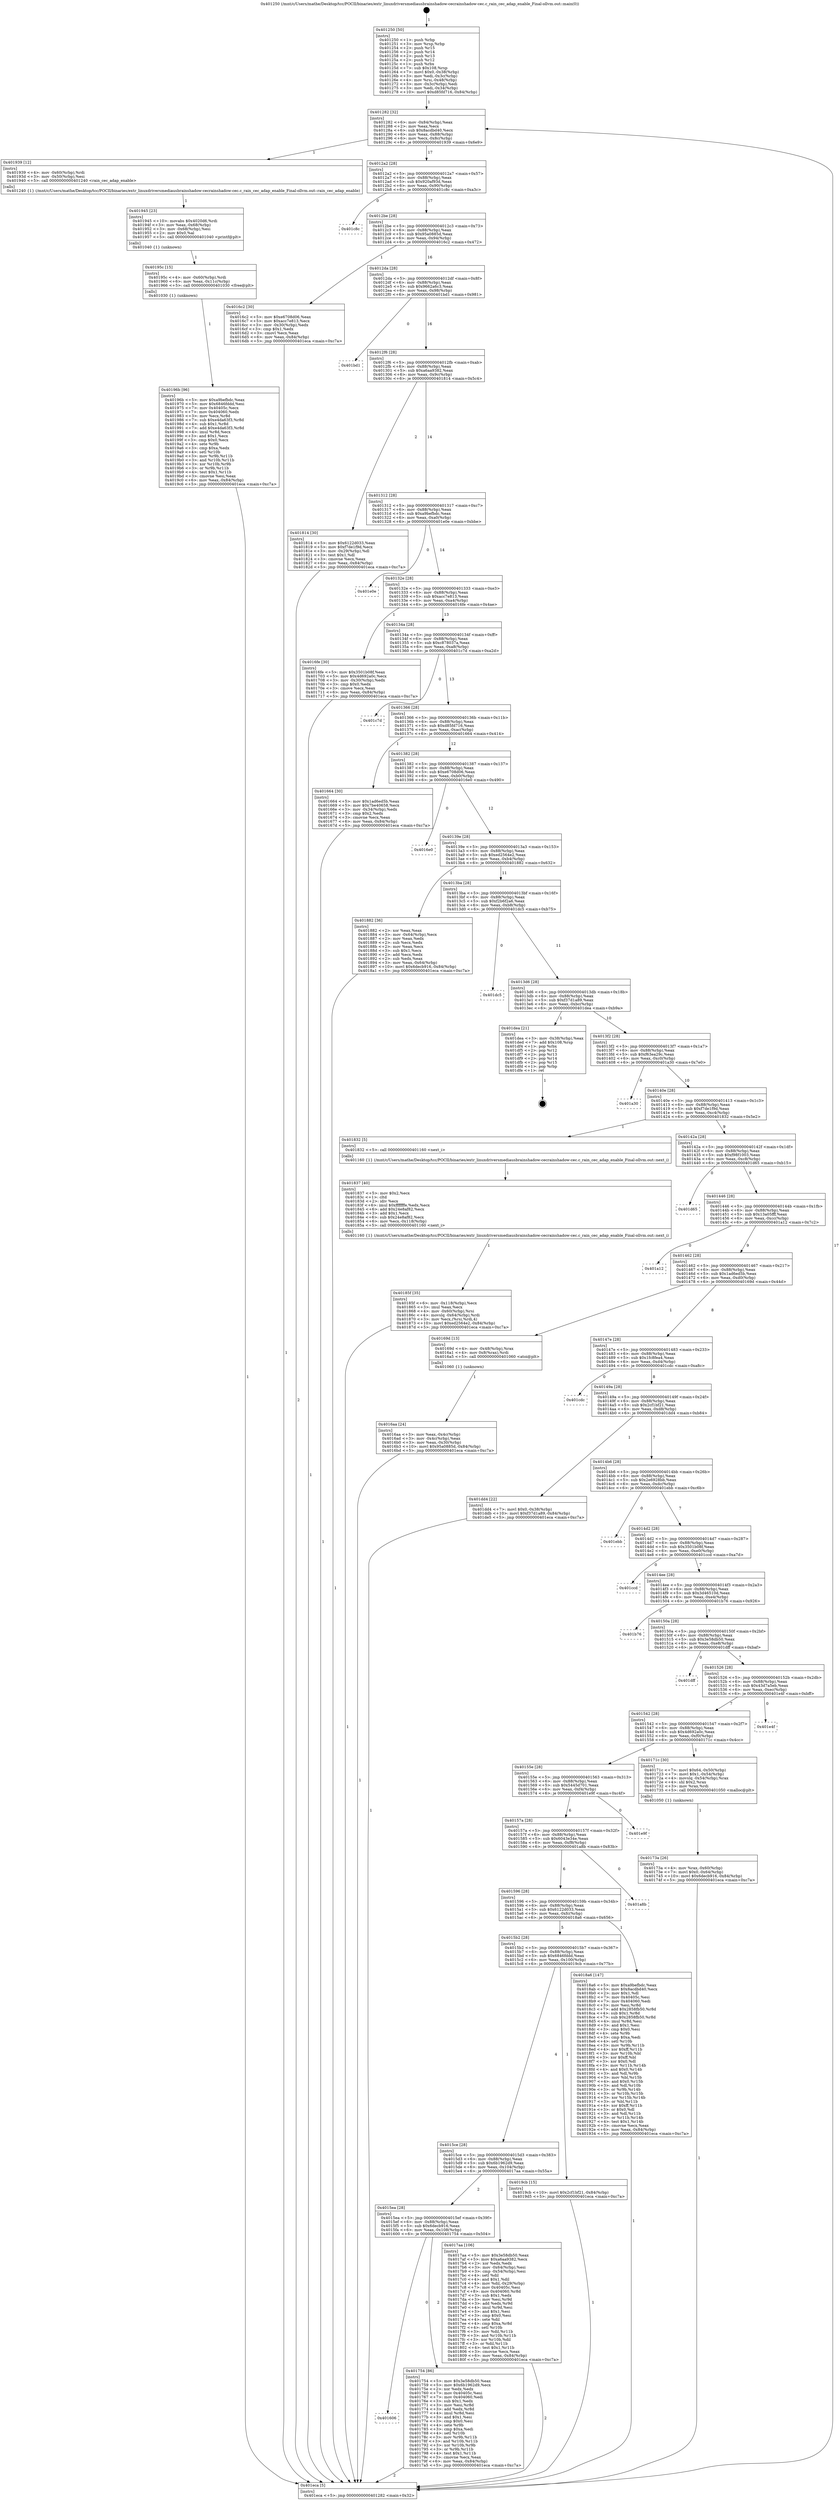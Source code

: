 digraph "0x401250" {
  label = "0x401250 (/mnt/c/Users/mathe/Desktop/tcc/POCII/binaries/extr_linuxdriversmediausbrainshadow-cecrainshadow-cec.c_rain_cec_adap_enable_Final-ollvm.out::main(0))"
  labelloc = "t"
  node[shape=record]

  Entry [label="",width=0.3,height=0.3,shape=circle,fillcolor=black,style=filled]
  "0x401282" [label="{
     0x401282 [32]\l
     | [instrs]\l
     &nbsp;&nbsp;0x401282 \<+6\>: mov -0x84(%rbp),%eax\l
     &nbsp;&nbsp;0x401288 \<+2\>: mov %eax,%ecx\l
     &nbsp;&nbsp;0x40128a \<+6\>: sub $0x8acdbd40,%ecx\l
     &nbsp;&nbsp;0x401290 \<+6\>: mov %eax,-0x88(%rbp)\l
     &nbsp;&nbsp;0x401296 \<+6\>: mov %ecx,-0x8c(%rbp)\l
     &nbsp;&nbsp;0x40129c \<+6\>: je 0000000000401939 \<main+0x6e9\>\l
  }"]
  "0x401939" [label="{
     0x401939 [12]\l
     | [instrs]\l
     &nbsp;&nbsp;0x401939 \<+4\>: mov -0x60(%rbp),%rdi\l
     &nbsp;&nbsp;0x40193d \<+3\>: mov -0x50(%rbp),%esi\l
     &nbsp;&nbsp;0x401940 \<+5\>: call 0000000000401240 \<rain_cec_adap_enable\>\l
     | [calls]\l
     &nbsp;&nbsp;0x401240 \{1\} (/mnt/c/Users/mathe/Desktop/tcc/POCII/binaries/extr_linuxdriversmediausbrainshadow-cecrainshadow-cec.c_rain_cec_adap_enable_Final-ollvm.out::rain_cec_adap_enable)\l
  }"]
  "0x4012a2" [label="{
     0x4012a2 [28]\l
     | [instrs]\l
     &nbsp;&nbsp;0x4012a2 \<+5\>: jmp 00000000004012a7 \<main+0x57\>\l
     &nbsp;&nbsp;0x4012a7 \<+6\>: mov -0x88(%rbp),%eax\l
     &nbsp;&nbsp;0x4012ad \<+5\>: sub $0x920af93d,%eax\l
     &nbsp;&nbsp;0x4012b2 \<+6\>: mov %eax,-0x90(%rbp)\l
     &nbsp;&nbsp;0x4012b8 \<+6\>: je 0000000000401c8c \<main+0xa3c\>\l
  }"]
  Exit [label="",width=0.3,height=0.3,shape=circle,fillcolor=black,style=filled,peripheries=2]
  "0x401c8c" [label="{
     0x401c8c\l
  }", style=dashed]
  "0x4012be" [label="{
     0x4012be [28]\l
     | [instrs]\l
     &nbsp;&nbsp;0x4012be \<+5\>: jmp 00000000004012c3 \<main+0x73\>\l
     &nbsp;&nbsp;0x4012c3 \<+6\>: mov -0x88(%rbp),%eax\l
     &nbsp;&nbsp;0x4012c9 \<+5\>: sub $0x95a0885d,%eax\l
     &nbsp;&nbsp;0x4012ce \<+6\>: mov %eax,-0x94(%rbp)\l
     &nbsp;&nbsp;0x4012d4 \<+6\>: je 00000000004016c2 \<main+0x472\>\l
  }"]
  "0x40196b" [label="{
     0x40196b [96]\l
     | [instrs]\l
     &nbsp;&nbsp;0x40196b \<+5\>: mov $0xa9befbdc,%eax\l
     &nbsp;&nbsp;0x401970 \<+5\>: mov $0x6846fddd,%esi\l
     &nbsp;&nbsp;0x401975 \<+7\>: mov 0x40405c,%ecx\l
     &nbsp;&nbsp;0x40197c \<+7\>: mov 0x404060,%edx\l
     &nbsp;&nbsp;0x401983 \<+3\>: mov %ecx,%r8d\l
     &nbsp;&nbsp;0x401986 \<+7\>: sub $0xe4da63f3,%r8d\l
     &nbsp;&nbsp;0x40198d \<+4\>: sub $0x1,%r8d\l
     &nbsp;&nbsp;0x401991 \<+7\>: add $0xe4da63f3,%r8d\l
     &nbsp;&nbsp;0x401998 \<+4\>: imul %r8d,%ecx\l
     &nbsp;&nbsp;0x40199c \<+3\>: and $0x1,%ecx\l
     &nbsp;&nbsp;0x40199f \<+3\>: cmp $0x0,%ecx\l
     &nbsp;&nbsp;0x4019a2 \<+4\>: sete %r9b\l
     &nbsp;&nbsp;0x4019a6 \<+3\>: cmp $0xa,%edx\l
     &nbsp;&nbsp;0x4019a9 \<+4\>: setl %r10b\l
     &nbsp;&nbsp;0x4019ad \<+3\>: mov %r9b,%r11b\l
     &nbsp;&nbsp;0x4019b0 \<+3\>: and %r10b,%r11b\l
     &nbsp;&nbsp;0x4019b3 \<+3\>: xor %r10b,%r9b\l
     &nbsp;&nbsp;0x4019b6 \<+3\>: or %r9b,%r11b\l
     &nbsp;&nbsp;0x4019b9 \<+4\>: test $0x1,%r11b\l
     &nbsp;&nbsp;0x4019bd \<+3\>: cmovne %esi,%eax\l
     &nbsp;&nbsp;0x4019c0 \<+6\>: mov %eax,-0x84(%rbp)\l
     &nbsp;&nbsp;0x4019c6 \<+5\>: jmp 0000000000401eca \<main+0xc7a\>\l
  }"]
  "0x4016c2" [label="{
     0x4016c2 [30]\l
     | [instrs]\l
     &nbsp;&nbsp;0x4016c2 \<+5\>: mov $0xe6708d06,%eax\l
     &nbsp;&nbsp;0x4016c7 \<+5\>: mov $0xacc7e813,%ecx\l
     &nbsp;&nbsp;0x4016cc \<+3\>: mov -0x30(%rbp),%edx\l
     &nbsp;&nbsp;0x4016cf \<+3\>: cmp $0x1,%edx\l
     &nbsp;&nbsp;0x4016d2 \<+3\>: cmovl %ecx,%eax\l
     &nbsp;&nbsp;0x4016d5 \<+6\>: mov %eax,-0x84(%rbp)\l
     &nbsp;&nbsp;0x4016db \<+5\>: jmp 0000000000401eca \<main+0xc7a\>\l
  }"]
  "0x4012da" [label="{
     0x4012da [28]\l
     | [instrs]\l
     &nbsp;&nbsp;0x4012da \<+5\>: jmp 00000000004012df \<main+0x8f\>\l
     &nbsp;&nbsp;0x4012df \<+6\>: mov -0x88(%rbp),%eax\l
     &nbsp;&nbsp;0x4012e5 \<+5\>: sub $0x9662a6c3,%eax\l
     &nbsp;&nbsp;0x4012ea \<+6\>: mov %eax,-0x98(%rbp)\l
     &nbsp;&nbsp;0x4012f0 \<+6\>: je 0000000000401bd1 \<main+0x981\>\l
  }"]
  "0x40195c" [label="{
     0x40195c [15]\l
     | [instrs]\l
     &nbsp;&nbsp;0x40195c \<+4\>: mov -0x60(%rbp),%rdi\l
     &nbsp;&nbsp;0x401960 \<+6\>: mov %eax,-0x11c(%rbp)\l
     &nbsp;&nbsp;0x401966 \<+5\>: call 0000000000401030 \<free@plt\>\l
     | [calls]\l
     &nbsp;&nbsp;0x401030 \{1\} (unknown)\l
  }"]
  "0x401bd1" [label="{
     0x401bd1\l
  }", style=dashed]
  "0x4012f6" [label="{
     0x4012f6 [28]\l
     | [instrs]\l
     &nbsp;&nbsp;0x4012f6 \<+5\>: jmp 00000000004012fb \<main+0xab\>\l
     &nbsp;&nbsp;0x4012fb \<+6\>: mov -0x88(%rbp),%eax\l
     &nbsp;&nbsp;0x401301 \<+5\>: sub $0xa6aa9382,%eax\l
     &nbsp;&nbsp;0x401306 \<+6\>: mov %eax,-0x9c(%rbp)\l
     &nbsp;&nbsp;0x40130c \<+6\>: je 0000000000401814 \<main+0x5c4\>\l
  }"]
  "0x401945" [label="{
     0x401945 [23]\l
     | [instrs]\l
     &nbsp;&nbsp;0x401945 \<+10\>: movabs $0x4020d6,%rdi\l
     &nbsp;&nbsp;0x40194f \<+3\>: mov %eax,-0x68(%rbp)\l
     &nbsp;&nbsp;0x401952 \<+3\>: mov -0x68(%rbp),%esi\l
     &nbsp;&nbsp;0x401955 \<+2\>: mov $0x0,%al\l
     &nbsp;&nbsp;0x401957 \<+5\>: call 0000000000401040 \<printf@plt\>\l
     | [calls]\l
     &nbsp;&nbsp;0x401040 \{1\} (unknown)\l
  }"]
  "0x401814" [label="{
     0x401814 [30]\l
     | [instrs]\l
     &nbsp;&nbsp;0x401814 \<+5\>: mov $0x6122d033,%eax\l
     &nbsp;&nbsp;0x401819 \<+5\>: mov $0xf7de1f9d,%ecx\l
     &nbsp;&nbsp;0x40181e \<+3\>: mov -0x29(%rbp),%dl\l
     &nbsp;&nbsp;0x401821 \<+3\>: test $0x1,%dl\l
     &nbsp;&nbsp;0x401824 \<+3\>: cmovne %ecx,%eax\l
     &nbsp;&nbsp;0x401827 \<+6\>: mov %eax,-0x84(%rbp)\l
     &nbsp;&nbsp;0x40182d \<+5\>: jmp 0000000000401eca \<main+0xc7a\>\l
  }"]
  "0x401312" [label="{
     0x401312 [28]\l
     | [instrs]\l
     &nbsp;&nbsp;0x401312 \<+5\>: jmp 0000000000401317 \<main+0xc7\>\l
     &nbsp;&nbsp;0x401317 \<+6\>: mov -0x88(%rbp),%eax\l
     &nbsp;&nbsp;0x40131d \<+5\>: sub $0xa9befbdc,%eax\l
     &nbsp;&nbsp;0x401322 \<+6\>: mov %eax,-0xa0(%rbp)\l
     &nbsp;&nbsp;0x401328 \<+6\>: je 0000000000401e0e \<main+0xbbe\>\l
  }"]
  "0x40185f" [label="{
     0x40185f [35]\l
     | [instrs]\l
     &nbsp;&nbsp;0x40185f \<+6\>: mov -0x118(%rbp),%ecx\l
     &nbsp;&nbsp;0x401865 \<+3\>: imul %eax,%ecx\l
     &nbsp;&nbsp;0x401868 \<+4\>: mov -0x60(%rbp),%rsi\l
     &nbsp;&nbsp;0x40186c \<+4\>: movslq -0x64(%rbp),%rdi\l
     &nbsp;&nbsp;0x401870 \<+3\>: mov %ecx,(%rsi,%rdi,4)\l
     &nbsp;&nbsp;0x401873 \<+10\>: movl $0xed2564e2,-0x84(%rbp)\l
     &nbsp;&nbsp;0x40187d \<+5\>: jmp 0000000000401eca \<main+0xc7a\>\l
  }"]
  "0x401e0e" [label="{
     0x401e0e\l
  }", style=dashed]
  "0x40132e" [label="{
     0x40132e [28]\l
     | [instrs]\l
     &nbsp;&nbsp;0x40132e \<+5\>: jmp 0000000000401333 \<main+0xe3\>\l
     &nbsp;&nbsp;0x401333 \<+6\>: mov -0x88(%rbp),%eax\l
     &nbsp;&nbsp;0x401339 \<+5\>: sub $0xacc7e813,%eax\l
     &nbsp;&nbsp;0x40133e \<+6\>: mov %eax,-0xa4(%rbp)\l
     &nbsp;&nbsp;0x401344 \<+6\>: je 00000000004016fe \<main+0x4ae\>\l
  }"]
  "0x401837" [label="{
     0x401837 [40]\l
     | [instrs]\l
     &nbsp;&nbsp;0x401837 \<+5\>: mov $0x2,%ecx\l
     &nbsp;&nbsp;0x40183c \<+1\>: cltd\l
     &nbsp;&nbsp;0x40183d \<+2\>: idiv %ecx\l
     &nbsp;&nbsp;0x40183f \<+6\>: imul $0xfffffffe,%edx,%ecx\l
     &nbsp;&nbsp;0x401845 \<+6\>: add $0x24e8af82,%ecx\l
     &nbsp;&nbsp;0x40184b \<+3\>: add $0x1,%ecx\l
     &nbsp;&nbsp;0x40184e \<+6\>: sub $0x24e8af82,%ecx\l
     &nbsp;&nbsp;0x401854 \<+6\>: mov %ecx,-0x118(%rbp)\l
     &nbsp;&nbsp;0x40185a \<+5\>: call 0000000000401160 \<next_i\>\l
     | [calls]\l
     &nbsp;&nbsp;0x401160 \{1\} (/mnt/c/Users/mathe/Desktop/tcc/POCII/binaries/extr_linuxdriversmediausbrainshadow-cecrainshadow-cec.c_rain_cec_adap_enable_Final-ollvm.out::next_i)\l
  }"]
  "0x4016fe" [label="{
     0x4016fe [30]\l
     | [instrs]\l
     &nbsp;&nbsp;0x4016fe \<+5\>: mov $0x3501b08f,%eax\l
     &nbsp;&nbsp;0x401703 \<+5\>: mov $0x4d692a0c,%ecx\l
     &nbsp;&nbsp;0x401708 \<+3\>: mov -0x30(%rbp),%edx\l
     &nbsp;&nbsp;0x40170b \<+3\>: cmp $0x0,%edx\l
     &nbsp;&nbsp;0x40170e \<+3\>: cmove %ecx,%eax\l
     &nbsp;&nbsp;0x401711 \<+6\>: mov %eax,-0x84(%rbp)\l
     &nbsp;&nbsp;0x401717 \<+5\>: jmp 0000000000401eca \<main+0xc7a\>\l
  }"]
  "0x40134a" [label="{
     0x40134a [28]\l
     | [instrs]\l
     &nbsp;&nbsp;0x40134a \<+5\>: jmp 000000000040134f \<main+0xff\>\l
     &nbsp;&nbsp;0x40134f \<+6\>: mov -0x88(%rbp),%eax\l
     &nbsp;&nbsp;0x401355 \<+5\>: sub $0xc878037a,%eax\l
     &nbsp;&nbsp;0x40135a \<+6\>: mov %eax,-0xa8(%rbp)\l
     &nbsp;&nbsp;0x401360 \<+6\>: je 0000000000401c7d \<main+0xa2d\>\l
  }"]
  "0x401606" [label="{
     0x401606\l
  }", style=dashed]
  "0x401c7d" [label="{
     0x401c7d\l
  }", style=dashed]
  "0x401366" [label="{
     0x401366 [28]\l
     | [instrs]\l
     &nbsp;&nbsp;0x401366 \<+5\>: jmp 000000000040136b \<main+0x11b\>\l
     &nbsp;&nbsp;0x40136b \<+6\>: mov -0x88(%rbp),%eax\l
     &nbsp;&nbsp;0x401371 \<+5\>: sub $0xd85fd716,%eax\l
     &nbsp;&nbsp;0x401376 \<+6\>: mov %eax,-0xac(%rbp)\l
     &nbsp;&nbsp;0x40137c \<+6\>: je 0000000000401664 \<main+0x414\>\l
  }"]
  "0x401754" [label="{
     0x401754 [86]\l
     | [instrs]\l
     &nbsp;&nbsp;0x401754 \<+5\>: mov $0x3e58db50,%eax\l
     &nbsp;&nbsp;0x401759 \<+5\>: mov $0x6b1962d9,%ecx\l
     &nbsp;&nbsp;0x40175e \<+2\>: xor %edx,%edx\l
     &nbsp;&nbsp;0x401760 \<+7\>: mov 0x40405c,%esi\l
     &nbsp;&nbsp;0x401767 \<+7\>: mov 0x404060,%edi\l
     &nbsp;&nbsp;0x40176e \<+3\>: sub $0x1,%edx\l
     &nbsp;&nbsp;0x401771 \<+3\>: mov %esi,%r8d\l
     &nbsp;&nbsp;0x401774 \<+3\>: add %edx,%r8d\l
     &nbsp;&nbsp;0x401777 \<+4\>: imul %r8d,%esi\l
     &nbsp;&nbsp;0x40177b \<+3\>: and $0x1,%esi\l
     &nbsp;&nbsp;0x40177e \<+3\>: cmp $0x0,%esi\l
     &nbsp;&nbsp;0x401781 \<+4\>: sete %r9b\l
     &nbsp;&nbsp;0x401785 \<+3\>: cmp $0xa,%edi\l
     &nbsp;&nbsp;0x401788 \<+4\>: setl %r10b\l
     &nbsp;&nbsp;0x40178c \<+3\>: mov %r9b,%r11b\l
     &nbsp;&nbsp;0x40178f \<+3\>: and %r10b,%r11b\l
     &nbsp;&nbsp;0x401792 \<+3\>: xor %r10b,%r9b\l
     &nbsp;&nbsp;0x401795 \<+3\>: or %r9b,%r11b\l
     &nbsp;&nbsp;0x401798 \<+4\>: test $0x1,%r11b\l
     &nbsp;&nbsp;0x40179c \<+3\>: cmovne %ecx,%eax\l
     &nbsp;&nbsp;0x40179f \<+6\>: mov %eax,-0x84(%rbp)\l
     &nbsp;&nbsp;0x4017a5 \<+5\>: jmp 0000000000401eca \<main+0xc7a\>\l
  }"]
  "0x401664" [label="{
     0x401664 [30]\l
     | [instrs]\l
     &nbsp;&nbsp;0x401664 \<+5\>: mov $0x1ad6ed5b,%eax\l
     &nbsp;&nbsp;0x401669 \<+5\>: mov $0x7be40658,%ecx\l
     &nbsp;&nbsp;0x40166e \<+3\>: mov -0x34(%rbp),%edx\l
     &nbsp;&nbsp;0x401671 \<+3\>: cmp $0x2,%edx\l
     &nbsp;&nbsp;0x401674 \<+3\>: cmovne %ecx,%eax\l
     &nbsp;&nbsp;0x401677 \<+6\>: mov %eax,-0x84(%rbp)\l
     &nbsp;&nbsp;0x40167d \<+5\>: jmp 0000000000401eca \<main+0xc7a\>\l
  }"]
  "0x401382" [label="{
     0x401382 [28]\l
     | [instrs]\l
     &nbsp;&nbsp;0x401382 \<+5\>: jmp 0000000000401387 \<main+0x137\>\l
     &nbsp;&nbsp;0x401387 \<+6\>: mov -0x88(%rbp),%eax\l
     &nbsp;&nbsp;0x40138d \<+5\>: sub $0xe6708d06,%eax\l
     &nbsp;&nbsp;0x401392 \<+6\>: mov %eax,-0xb0(%rbp)\l
     &nbsp;&nbsp;0x401398 \<+6\>: je 00000000004016e0 \<main+0x490\>\l
  }"]
  "0x401eca" [label="{
     0x401eca [5]\l
     | [instrs]\l
     &nbsp;&nbsp;0x401eca \<+5\>: jmp 0000000000401282 \<main+0x32\>\l
  }"]
  "0x401250" [label="{
     0x401250 [50]\l
     | [instrs]\l
     &nbsp;&nbsp;0x401250 \<+1\>: push %rbp\l
     &nbsp;&nbsp;0x401251 \<+3\>: mov %rsp,%rbp\l
     &nbsp;&nbsp;0x401254 \<+2\>: push %r15\l
     &nbsp;&nbsp;0x401256 \<+2\>: push %r14\l
     &nbsp;&nbsp;0x401258 \<+2\>: push %r13\l
     &nbsp;&nbsp;0x40125a \<+2\>: push %r12\l
     &nbsp;&nbsp;0x40125c \<+1\>: push %rbx\l
     &nbsp;&nbsp;0x40125d \<+7\>: sub $0x108,%rsp\l
     &nbsp;&nbsp;0x401264 \<+7\>: movl $0x0,-0x38(%rbp)\l
     &nbsp;&nbsp;0x40126b \<+3\>: mov %edi,-0x3c(%rbp)\l
     &nbsp;&nbsp;0x40126e \<+4\>: mov %rsi,-0x48(%rbp)\l
     &nbsp;&nbsp;0x401272 \<+3\>: mov -0x3c(%rbp),%edi\l
     &nbsp;&nbsp;0x401275 \<+3\>: mov %edi,-0x34(%rbp)\l
     &nbsp;&nbsp;0x401278 \<+10\>: movl $0xd85fd716,-0x84(%rbp)\l
  }"]
  "0x4015ea" [label="{
     0x4015ea [28]\l
     | [instrs]\l
     &nbsp;&nbsp;0x4015ea \<+5\>: jmp 00000000004015ef \<main+0x39f\>\l
     &nbsp;&nbsp;0x4015ef \<+6\>: mov -0x88(%rbp),%eax\l
     &nbsp;&nbsp;0x4015f5 \<+5\>: sub $0x6decb916,%eax\l
     &nbsp;&nbsp;0x4015fa \<+6\>: mov %eax,-0x108(%rbp)\l
     &nbsp;&nbsp;0x401600 \<+6\>: je 0000000000401754 \<main+0x504\>\l
  }"]
  "0x4016e0" [label="{
     0x4016e0\l
  }", style=dashed]
  "0x40139e" [label="{
     0x40139e [28]\l
     | [instrs]\l
     &nbsp;&nbsp;0x40139e \<+5\>: jmp 00000000004013a3 \<main+0x153\>\l
     &nbsp;&nbsp;0x4013a3 \<+6\>: mov -0x88(%rbp),%eax\l
     &nbsp;&nbsp;0x4013a9 \<+5\>: sub $0xed2564e2,%eax\l
     &nbsp;&nbsp;0x4013ae \<+6\>: mov %eax,-0xb4(%rbp)\l
     &nbsp;&nbsp;0x4013b4 \<+6\>: je 0000000000401882 \<main+0x632\>\l
  }"]
  "0x4017aa" [label="{
     0x4017aa [106]\l
     | [instrs]\l
     &nbsp;&nbsp;0x4017aa \<+5\>: mov $0x3e58db50,%eax\l
     &nbsp;&nbsp;0x4017af \<+5\>: mov $0xa6aa9382,%ecx\l
     &nbsp;&nbsp;0x4017b4 \<+2\>: xor %edx,%edx\l
     &nbsp;&nbsp;0x4017b6 \<+3\>: mov -0x64(%rbp),%esi\l
     &nbsp;&nbsp;0x4017b9 \<+3\>: cmp -0x54(%rbp),%esi\l
     &nbsp;&nbsp;0x4017bc \<+4\>: setl %dil\l
     &nbsp;&nbsp;0x4017c0 \<+4\>: and $0x1,%dil\l
     &nbsp;&nbsp;0x4017c4 \<+4\>: mov %dil,-0x29(%rbp)\l
     &nbsp;&nbsp;0x4017c8 \<+7\>: mov 0x40405c,%esi\l
     &nbsp;&nbsp;0x4017cf \<+8\>: mov 0x404060,%r8d\l
     &nbsp;&nbsp;0x4017d7 \<+3\>: sub $0x1,%edx\l
     &nbsp;&nbsp;0x4017da \<+3\>: mov %esi,%r9d\l
     &nbsp;&nbsp;0x4017dd \<+3\>: add %edx,%r9d\l
     &nbsp;&nbsp;0x4017e0 \<+4\>: imul %r9d,%esi\l
     &nbsp;&nbsp;0x4017e4 \<+3\>: and $0x1,%esi\l
     &nbsp;&nbsp;0x4017e7 \<+3\>: cmp $0x0,%esi\l
     &nbsp;&nbsp;0x4017ea \<+4\>: sete %dil\l
     &nbsp;&nbsp;0x4017ee \<+4\>: cmp $0xa,%r8d\l
     &nbsp;&nbsp;0x4017f2 \<+4\>: setl %r10b\l
     &nbsp;&nbsp;0x4017f6 \<+3\>: mov %dil,%r11b\l
     &nbsp;&nbsp;0x4017f9 \<+3\>: and %r10b,%r11b\l
     &nbsp;&nbsp;0x4017fc \<+3\>: xor %r10b,%dil\l
     &nbsp;&nbsp;0x4017ff \<+3\>: or %dil,%r11b\l
     &nbsp;&nbsp;0x401802 \<+4\>: test $0x1,%r11b\l
     &nbsp;&nbsp;0x401806 \<+3\>: cmovne %ecx,%eax\l
     &nbsp;&nbsp;0x401809 \<+6\>: mov %eax,-0x84(%rbp)\l
     &nbsp;&nbsp;0x40180f \<+5\>: jmp 0000000000401eca \<main+0xc7a\>\l
  }"]
  "0x401882" [label="{
     0x401882 [36]\l
     | [instrs]\l
     &nbsp;&nbsp;0x401882 \<+2\>: xor %eax,%eax\l
     &nbsp;&nbsp;0x401884 \<+3\>: mov -0x64(%rbp),%ecx\l
     &nbsp;&nbsp;0x401887 \<+2\>: mov %eax,%edx\l
     &nbsp;&nbsp;0x401889 \<+2\>: sub %ecx,%edx\l
     &nbsp;&nbsp;0x40188b \<+2\>: mov %eax,%ecx\l
     &nbsp;&nbsp;0x40188d \<+3\>: sub $0x1,%ecx\l
     &nbsp;&nbsp;0x401890 \<+2\>: add %ecx,%edx\l
     &nbsp;&nbsp;0x401892 \<+2\>: sub %edx,%eax\l
     &nbsp;&nbsp;0x401894 \<+3\>: mov %eax,-0x64(%rbp)\l
     &nbsp;&nbsp;0x401897 \<+10\>: movl $0x6decb916,-0x84(%rbp)\l
     &nbsp;&nbsp;0x4018a1 \<+5\>: jmp 0000000000401eca \<main+0xc7a\>\l
  }"]
  "0x4013ba" [label="{
     0x4013ba [28]\l
     | [instrs]\l
     &nbsp;&nbsp;0x4013ba \<+5\>: jmp 00000000004013bf \<main+0x16f\>\l
     &nbsp;&nbsp;0x4013bf \<+6\>: mov -0x88(%rbp),%eax\l
     &nbsp;&nbsp;0x4013c5 \<+5\>: sub $0xf2b6f2a6,%eax\l
     &nbsp;&nbsp;0x4013ca \<+6\>: mov %eax,-0xb8(%rbp)\l
     &nbsp;&nbsp;0x4013d0 \<+6\>: je 0000000000401dc5 \<main+0xb75\>\l
  }"]
  "0x4015ce" [label="{
     0x4015ce [28]\l
     | [instrs]\l
     &nbsp;&nbsp;0x4015ce \<+5\>: jmp 00000000004015d3 \<main+0x383\>\l
     &nbsp;&nbsp;0x4015d3 \<+6\>: mov -0x88(%rbp),%eax\l
     &nbsp;&nbsp;0x4015d9 \<+5\>: sub $0x6b1962d9,%eax\l
     &nbsp;&nbsp;0x4015de \<+6\>: mov %eax,-0x104(%rbp)\l
     &nbsp;&nbsp;0x4015e4 \<+6\>: je 00000000004017aa \<main+0x55a\>\l
  }"]
  "0x401dc5" [label="{
     0x401dc5\l
  }", style=dashed]
  "0x4013d6" [label="{
     0x4013d6 [28]\l
     | [instrs]\l
     &nbsp;&nbsp;0x4013d6 \<+5\>: jmp 00000000004013db \<main+0x18b\>\l
     &nbsp;&nbsp;0x4013db \<+6\>: mov -0x88(%rbp),%eax\l
     &nbsp;&nbsp;0x4013e1 \<+5\>: sub $0xf37d1a89,%eax\l
     &nbsp;&nbsp;0x4013e6 \<+6\>: mov %eax,-0xbc(%rbp)\l
     &nbsp;&nbsp;0x4013ec \<+6\>: je 0000000000401dea \<main+0xb9a\>\l
  }"]
  "0x4019cb" [label="{
     0x4019cb [15]\l
     | [instrs]\l
     &nbsp;&nbsp;0x4019cb \<+10\>: movl $0x2cf1bf21,-0x84(%rbp)\l
     &nbsp;&nbsp;0x4019d5 \<+5\>: jmp 0000000000401eca \<main+0xc7a\>\l
  }"]
  "0x401dea" [label="{
     0x401dea [21]\l
     | [instrs]\l
     &nbsp;&nbsp;0x401dea \<+3\>: mov -0x38(%rbp),%eax\l
     &nbsp;&nbsp;0x401ded \<+7\>: add $0x108,%rsp\l
     &nbsp;&nbsp;0x401df4 \<+1\>: pop %rbx\l
     &nbsp;&nbsp;0x401df5 \<+2\>: pop %r12\l
     &nbsp;&nbsp;0x401df7 \<+2\>: pop %r13\l
     &nbsp;&nbsp;0x401df9 \<+2\>: pop %r14\l
     &nbsp;&nbsp;0x401dfb \<+2\>: pop %r15\l
     &nbsp;&nbsp;0x401dfd \<+1\>: pop %rbp\l
     &nbsp;&nbsp;0x401dfe \<+1\>: ret\l
  }"]
  "0x4013f2" [label="{
     0x4013f2 [28]\l
     | [instrs]\l
     &nbsp;&nbsp;0x4013f2 \<+5\>: jmp 00000000004013f7 \<main+0x1a7\>\l
     &nbsp;&nbsp;0x4013f7 \<+6\>: mov -0x88(%rbp),%eax\l
     &nbsp;&nbsp;0x4013fd \<+5\>: sub $0xf63ea29c,%eax\l
     &nbsp;&nbsp;0x401402 \<+6\>: mov %eax,-0xc0(%rbp)\l
     &nbsp;&nbsp;0x401408 \<+6\>: je 0000000000401a30 \<main+0x7e0\>\l
  }"]
  "0x4015b2" [label="{
     0x4015b2 [28]\l
     | [instrs]\l
     &nbsp;&nbsp;0x4015b2 \<+5\>: jmp 00000000004015b7 \<main+0x367\>\l
     &nbsp;&nbsp;0x4015b7 \<+6\>: mov -0x88(%rbp),%eax\l
     &nbsp;&nbsp;0x4015bd \<+5\>: sub $0x6846fddd,%eax\l
     &nbsp;&nbsp;0x4015c2 \<+6\>: mov %eax,-0x100(%rbp)\l
     &nbsp;&nbsp;0x4015c8 \<+6\>: je 00000000004019cb \<main+0x77b\>\l
  }"]
  "0x401a30" [label="{
     0x401a30\l
  }", style=dashed]
  "0x40140e" [label="{
     0x40140e [28]\l
     | [instrs]\l
     &nbsp;&nbsp;0x40140e \<+5\>: jmp 0000000000401413 \<main+0x1c3\>\l
     &nbsp;&nbsp;0x401413 \<+6\>: mov -0x88(%rbp),%eax\l
     &nbsp;&nbsp;0x401419 \<+5\>: sub $0xf7de1f9d,%eax\l
     &nbsp;&nbsp;0x40141e \<+6\>: mov %eax,-0xc4(%rbp)\l
     &nbsp;&nbsp;0x401424 \<+6\>: je 0000000000401832 \<main+0x5e2\>\l
  }"]
  "0x4018a6" [label="{
     0x4018a6 [147]\l
     | [instrs]\l
     &nbsp;&nbsp;0x4018a6 \<+5\>: mov $0xa9befbdc,%eax\l
     &nbsp;&nbsp;0x4018ab \<+5\>: mov $0x8acdbd40,%ecx\l
     &nbsp;&nbsp;0x4018b0 \<+2\>: mov $0x1,%dl\l
     &nbsp;&nbsp;0x4018b2 \<+7\>: mov 0x40405c,%esi\l
     &nbsp;&nbsp;0x4018b9 \<+7\>: mov 0x404060,%edi\l
     &nbsp;&nbsp;0x4018c0 \<+3\>: mov %esi,%r8d\l
     &nbsp;&nbsp;0x4018c3 \<+7\>: add $0x2858fb50,%r8d\l
     &nbsp;&nbsp;0x4018ca \<+4\>: sub $0x1,%r8d\l
     &nbsp;&nbsp;0x4018ce \<+7\>: sub $0x2858fb50,%r8d\l
     &nbsp;&nbsp;0x4018d5 \<+4\>: imul %r8d,%esi\l
     &nbsp;&nbsp;0x4018d9 \<+3\>: and $0x1,%esi\l
     &nbsp;&nbsp;0x4018dc \<+3\>: cmp $0x0,%esi\l
     &nbsp;&nbsp;0x4018df \<+4\>: sete %r9b\l
     &nbsp;&nbsp;0x4018e3 \<+3\>: cmp $0xa,%edi\l
     &nbsp;&nbsp;0x4018e6 \<+4\>: setl %r10b\l
     &nbsp;&nbsp;0x4018ea \<+3\>: mov %r9b,%r11b\l
     &nbsp;&nbsp;0x4018ed \<+4\>: xor $0xff,%r11b\l
     &nbsp;&nbsp;0x4018f1 \<+3\>: mov %r10b,%bl\l
     &nbsp;&nbsp;0x4018f4 \<+3\>: xor $0xff,%bl\l
     &nbsp;&nbsp;0x4018f7 \<+3\>: xor $0x0,%dl\l
     &nbsp;&nbsp;0x4018fa \<+3\>: mov %r11b,%r14b\l
     &nbsp;&nbsp;0x4018fd \<+4\>: and $0x0,%r14b\l
     &nbsp;&nbsp;0x401901 \<+3\>: and %dl,%r9b\l
     &nbsp;&nbsp;0x401904 \<+3\>: mov %bl,%r15b\l
     &nbsp;&nbsp;0x401907 \<+4\>: and $0x0,%r15b\l
     &nbsp;&nbsp;0x40190b \<+3\>: and %dl,%r10b\l
     &nbsp;&nbsp;0x40190e \<+3\>: or %r9b,%r14b\l
     &nbsp;&nbsp;0x401911 \<+3\>: or %r10b,%r15b\l
     &nbsp;&nbsp;0x401914 \<+3\>: xor %r15b,%r14b\l
     &nbsp;&nbsp;0x401917 \<+3\>: or %bl,%r11b\l
     &nbsp;&nbsp;0x40191a \<+4\>: xor $0xff,%r11b\l
     &nbsp;&nbsp;0x40191e \<+3\>: or $0x0,%dl\l
     &nbsp;&nbsp;0x401921 \<+3\>: and %dl,%r11b\l
     &nbsp;&nbsp;0x401924 \<+3\>: or %r11b,%r14b\l
     &nbsp;&nbsp;0x401927 \<+4\>: test $0x1,%r14b\l
     &nbsp;&nbsp;0x40192b \<+3\>: cmovne %ecx,%eax\l
     &nbsp;&nbsp;0x40192e \<+6\>: mov %eax,-0x84(%rbp)\l
     &nbsp;&nbsp;0x401934 \<+5\>: jmp 0000000000401eca \<main+0xc7a\>\l
  }"]
  "0x401832" [label="{
     0x401832 [5]\l
     | [instrs]\l
     &nbsp;&nbsp;0x401832 \<+5\>: call 0000000000401160 \<next_i\>\l
     | [calls]\l
     &nbsp;&nbsp;0x401160 \{1\} (/mnt/c/Users/mathe/Desktop/tcc/POCII/binaries/extr_linuxdriversmediausbrainshadow-cecrainshadow-cec.c_rain_cec_adap_enable_Final-ollvm.out::next_i)\l
  }"]
  "0x40142a" [label="{
     0x40142a [28]\l
     | [instrs]\l
     &nbsp;&nbsp;0x40142a \<+5\>: jmp 000000000040142f \<main+0x1df\>\l
     &nbsp;&nbsp;0x40142f \<+6\>: mov -0x88(%rbp),%eax\l
     &nbsp;&nbsp;0x401435 \<+5\>: sub $0xf98f1003,%eax\l
     &nbsp;&nbsp;0x40143a \<+6\>: mov %eax,-0xc8(%rbp)\l
     &nbsp;&nbsp;0x401440 \<+6\>: je 0000000000401d65 \<main+0xb15\>\l
  }"]
  "0x401596" [label="{
     0x401596 [28]\l
     | [instrs]\l
     &nbsp;&nbsp;0x401596 \<+5\>: jmp 000000000040159b \<main+0x34b\>\l
     &nbsp;&nbsp;0x40159b \<+6\>: mov -0x88(%rbp),%eax\l
     &nbsp;&nbsp;0x4015a1 \<+5\>: sub $0x6122d033,%eax\l
     &nbsp;&nbsp;0x4015a6 \<+6\>: mov %eax,-0xfc(%rbp)\l
     &nbsp;&nbsp;0x4015ac \<+6\>: je 00000000004018a6 \<main+0x656\>\l
  }"]
  "0x401d65" [label="{
     0x401d65\l
  }", style=dashed]
  "0x401446" [label="{
     0x401446 [28]\l
     | [instrs]\l
     &nbsp;&nbsp;0x401446 \<+5\>: jmp 000000000040144b \<main+0x1fb\>\l
     &nbsp;&nbsp;0x40144b \<+6\>: mov -0x88(%rbp),%eax\l
     &nbsp;&nbsp;0x401451 \<+5\>: sub $0x13a05fff,%eax\l
     &nbsp;&nbsp;0x401456 \<+6\>: mov %eax,-0xcc(%rbp)\l
     &nbsp;&nbsp;0x40145c \<+6\>: je 0000000000401a12 \<main+0x7c2\>\l
  }"]
  "0x401a8b" [label="{
     0x401a8b\l
  }", style=dashed]
  "0x401a12" [label="{
     0x401a12\l
  }", style=dashed]
  "0x401462" [label="{
     0x401462 [28]\l
     | [instrs]\l
     &nbsp;&nbsp;0x401462 \<+5\>: jmp 0000000000401467 \<main+0x217\>\l
     &nbsp;&nbsp;0x401467 \<+6\>: mov -0x88(%rbp),%eax\l
     &nbsp;&nbsp;0x40146d \<+5\>: sub $0x1ad6ed5b,%eax\l
     &nbsp;&nbsp;0x401472 \<+6\>: mov %eax,-0xd0(%rbp)\l
     &nbsp;&nbsp;0x401478 \<+6\>: je 000000000040169d \<main+0x44d\>\l
  }"]
  "0x40157a" [label="{
     0x40157a [28]\l
     | [instrs]\l
     &nbsp;&nbsp;0x40157a \<+5\>: jmp 000000000040157f \<main+0x32f\>\l
     &nbsp;&nbsp;0x40157f \<+6\>: mov -0x88(%rbp),%eax\l
     &nbsp;&nbsp;0x401585 \<+5\>: sub $0x6043e34e,%eax\l
     &nbsp;&nbsp;0x40158a \<+6\>: mov %eax,-0xf8(%rbp)\l
     &nbsp;&nbsp;0x401590 \<+6\>: je 0000000000401a8b \<main+0x83b\>\l
  }"]
  "0x40169d" [label="{
     0x40169d [13]\l
     | [instrs]\l
     &nbsp;&nbsp;0x40169d \<+4\>: mov -0x48(%rbp),%rax\l
     &nbsp;&nbsp;0x4016a1 \<+4\>: mov 0x8(%rax),%rdi\l
     &nbsp;&nbsp;0x4016a5 \<+5\>: call 0000000000401060 \<atoi@plt\>\l
     | [calls]\l
     &nbsp;&nbsp;0x401060 \{1\} (unknown)\l
  }"]
  "0x40147e" [label="{
     0x40147e [28]\l
     | [instrs]\l
     &nbsp;&nbsp;0x40147e \<+5\>: jmp 0000000000401483 \<main+0x233\>\l
     &nbsp;&nbsp;0x401483 \<+6\>: mov -0x88(%rbp),%eax\l
     &nbsp;&nbsp;0x401489 \<+5\>: sub $0x1fc8fea4,%eax\l
     &nbsp;&nbsp;0x40148e \<+6\>: mov %eax,-0xd4(%rbp)\l
     &nbsp;&nbsp;0x401494 \<+6\>: je 0000000000401cdc \<main+0xa8c\>\l
  }"]
  "0x4016aa" [label="{
     0x4016aa [24]\l
     | [instrs]\l
     &nbsp;&nbsp;0x4016aa \<+3\>: mov %eax,-0x4c(%rbp)\l
     &nbsp;&nbsp;0x4016ad \<+3\>: mov -0x4c(%rbp),%eax\l
     &nbsp;&nbsp;0x4016b0 \<+3\>: mov %eax,-0x30(%rbp)\l
     &nbsp;&nbsp;0x4016b3 \<+10\>: movl $0x95a0885d,-0x84(%rbp)\l
     &nbsp;&nbsp;0x4016bd \<+5\>: jmp 0000000000401eca \<main+0xc7a\>\l
  }"]
  "0x401e9f" [label="{
     0x401e9f\l
  }", style=dashed]
  "0x401cdc" [label="{
     0x401cdc\l
  }", style=dashed]
  "0x40149a" [label="{
     0x40149a [28]\l
     | [instrs]\l
     &nbsp;&nbsp;0x40149a \<+5\>: jmp 000000000040149f \<main+0x24f\>\l
     &nbsp;&nbsp;0x40149f \<+6\>: mov -0x88(%rbp),%eax\l
     &nbsp;&nbsp;0x4014a5 \<+5\>: sub $0x2cf1bf21,%eax\l
     &nbsp;&nbsp;0x4014aa \<+6\>: mov %eax,-0xd8(%rbp)\l
     &nbsp;&nbsp;0x4014b0 \<+6\>: je 0000000000401dd4 \<main+0xb84\>\l
  }"]
  "0x40173a" [label="{
     0x40173a [26]\l
     | [instrs]\l
     &nbsp;&nbsp;0x40173a \<+4\>: mov %rax,-0x60(%rbp)\l
     &nbsp;&nbsp;0x40173e \<+7\>: movl $0x0,-0x64(%rbp)\l
     &nbsp;&nbsp;0x401745 \<+10\>: movl $0x6decb916,-0x84(%rbp)\l
     &nbsp;&nbsp;0x40174f \<+5\>: jmp 0000000000401eca \<main+0xc7a\>\l
  }"]
  "0x401dd4" [label="{
     0x401dd4 [22]\l
     | [instrs]\l
     &nbsp;&nbsp;0x401dd4 \<+7\>: movl $0x0,-0x38(%rbp)\l
     &nbsp;&nbsp;0x401ddb \<+10\>: movl $0xf37d1a89,-0x84(%rbp)\l
     &nbsp;&nbsp;0x401de5 \<+5\>: jmp 0000000000401eca \<main+0xc7a\>\l
  }"]
  "0x4014b6" [label="{
     0x4014b6 [28]\l
     | [instrs]\l
     &nbsp;&nbsp;0x4014b6 \<+5\>: jmp 00000000004014bb \<main+0x26b\>\l
     &nbsp;&nbsp;0x4014bb \<+6\>: mov -0x88(%rbp),%eax\l
     &nbsp;&nbsp;0x4014c1 \<+5\>: sub $0x2e6928bb,%eax\l
     &nbsp;&nbsp;0x4014c6 \<+6\>: mov %eax,-0xdc(%rbp)\l
     &nbsp;&nbsp;0x4014cc \<+6\>: je 0000000000401ebb \<main+0xc6b\>\l
  }"]
  "0x40155e" [label="{
     0x40155e [28]\l
     | [instrs]\l
     &nbsp;&nbsp;0x40155e \<+5\>: jmp 0000000000401563 \<main+0x313\>\l
     &nbsp;&nbsp;0x401563 \<+6\>: mov -0x88(%rbp),%eax\l
     &nbsp;&nbsp;0x401569 \<+5\>: sub $0x5445d701,%eax\l
     &nbsp;&nbsp;0x40156e \<+6\>: mov %eax,-0xf4(%rbp)\l
     &nbsp;&nbsp;0x401574 \<+6\>: je 0000000000401e9f \<main+0xc4f\>\l
  }"]
  "0x401ebb" [label="{
     0x401ebb\l
  }", style=dashed]
  "0x4014d2" [label="{
     0x4014d2 [28]\l
     | [instrs]\l
     &nbsp;&nbsp;0x4014d2 \<+5\>: jmp 00000000004014d7 \<main+0x287\>\l
     &nbsp;&nbsp;0x4014d7 \<+6\>: mov -0x88(%rbp),%eax\l
     &nbsp;&nbsp;0x4014dd \<+5\>: sub $0x3501b08f,%eax\l
     &nbsp;&nbsp;0x4014e2 \<+6\>: mov %eax,-0xe0(%rbp)\l
     &nbsp;&nbsp;0x4014e8 \<+6\>: je 0000000000401ccd \<main+0xa7d\>\l
  }"]
  "0x40171c" [label="{
     0x40171c [30]\l
     | [instrs]\l
     &nbsp;&nbsp;0x40171c \<+7\>: movl $0x64,-0x50(%rbp)\l
     &nbsp;&nbsp;0x401723 \<+7\>: movl $0x1,-0x54(%rbp)\l
     &nbsp;&nbsp;0x40172a \<+4\>: movslq -0x54(%rbp),%rax\l
     &nbsp;&nbsp;0x40172e \<+4\>: shl $0x2,%rax\l
     &nbsp;&nbsp;0x401732 \<+3\>: mov %rax,%rdi\l
     &nbsp;&nbsp;0x401735 \<+5\>: call 0000000000401050 \<malloc@plt\>\l
     | [calls]\l
     &nbsp;&nbsp;0x401050 \{1\} (unknown)\l
  }"]
  "0x401ccd" [label="{
     0x401ccd\l
  }", style=dashed]
  "0x4014ee" [label="{
     0x4014ee [28]\l
     | [instrs]\l
     &nbsp;&nbsp;0x4014ee \<+5\>: jmp 00000000004014f3 \<main+0x2a3\>\l
     &nbsp;&nbsp;0x4014f3 \<+6\>: mov -0x88(%rbp),%eax\l
     &nbsp;&nbsp;0x4014f9 \<+5\>: sub $0x3d46510d,%eax\l
     &nbsp;&nbsp;0x4014fe \<+6\>: mov %eax,-0xe4(%rbp)\l
     &nbsp;&nbsp;0x401504 \<+6\>: je 0000000000401b76 \<main+0x926\>\l
  }"]
  "0x401542" [label="{
     0x401542 [28]\l
     | [instrs]\l
     &nbsp;&nbsp;0x401542 \<+5\>: jmp 0000000000401547 \<main+0x2f7\>\l
     &nbsp;&nbsp;0x401547 \<+6\>: mov -0x88(%rbp),%eax\l
     &nbsp;&nbsp;0x40154d \<+5\>: sub $0x4d692a0c,%eax\l
     &nbsp;&nbsp;0x401552 \<+6\>: mov %eax,-0xf0(%rbp)\l
     &nbsp;&nbsp;0x401558 \<+6\>: je 000000000040171c \<main+0x4cc\>\l
  }"]
  "0x401b76" [label="{
     0x401b76\l
  }", style=dashed]
  "0x40150a" [label="{
     0x40150a [28]\l
     | [instrs]\l
     &nbsp;&nbsp;0x40150a \<+5\>: jmp 000000000040150f \<main+0x2bf\>\l
     &nbsp;&nbsp;0x40150f \<+6\>: mov -0x88(%rbp),%eax\l
     &nbsp;&nbsp;0x401515 \<+5\>: sub $0x3e58db50,%eax\l
     &nbsp;&nbsp;0x40151a \<+6\>: mov %eax,-0xe8(%rbp)\l
     &nbsp;&nbsp;0x401520 \<+6\>: je 0000000000401dff \<main+0xbaf\>\l
  }"]
  "0x401e4f" [label="{
     0x401e4f\l
  }", style=dashed]
  "0x401dff" [label="{
     0x401dff\l
  }", style=dashed]
  "0x401526" [label="{
     0x401526 [28]\l
     | [instrs]\l
     &nbsp;&nbsp;0x401526 \<+5\>: jmp 000000000040152b \<main+0x2db\>\l
     &nbsp;&nbsp;0x40152b \<+6\>: mov -0x88(%rbp),%eax\l
     &nbsp;&nbsp;0x401531 \<+5\>: sub $0x43d7a5eb,%eax\l
     &nbsp;&nbsp;0x401536 \<+6\>: mov %eax,-0xec(%rbp)\l
     &nbsp;&nbsp;0x40153c \<+6\>: je 0000000000401e4f \<main+0xbff\>\l
  }"]
  Entry -> "0x401250" [label=" 1"]
  "0x401282" -> "0x401939" [label=" 1"]
  "0x401282" -> "0x4012a2" [label=" 17"]
  "0x401dea" -> Exit [label=" 1"]
  "0x4012a2" -> "0x401c8c" [label=" 0"]
  "0x4012a2" -> "0x4012be" [label=" 17"]
  "0x401dd4" -> "0x401eca" [label=" 1"]
  "0x4012be" -> "0x4016c2" [label=" 1"]
  "0x4012be" -> "0x4012da" [label=" 16"]
  "0x4019cb" -> "0x401eca" [label=" 1"]
  "0x4012da" -> "0x401bd1" [label=" 0"]
  "0x4012da" -> "0x4012f6" [label=" 16"]
  "0x40196b" -> "0x401eca" [label=" 1"]
  "0x4012f6" -> "0x401814" [label=" 2"]
  "0x4012f6" -> "0x401312" [label=" 14"]
  "0x40195c" -> "0x40196b" [label=" 1"]
  "0x401312" -> "0x401e0e" [label=" 0"]
  "0x401312" -> "0x40132e" [label=" 14"]
  "0x401945" -> "0x40195c" [label=" 1"]
  "0x40132e" -> "0x4016fe" [label=" 1"]
  "0x40132e" -> "0x40134a" [label=" 13"]
  "0x401939" -> "0x401945" [label=" 1"]
  "0x40134a" -> "0x401c7d" [label=" 0"]
  "0x40134a" -> "0x401366" [label=" 13"]
  "0x4018a6" -> "0x401eca" [label=" 1"]
  "0x401366" -> "0x401664" [label=" 1"]
  "0x401366" -> "0x401382" [label=" 12"]
  "0x401664" -> "0x401eca" [label=" 1"]
  "0x401250" -> "0x401282" [label=" 1"]
  "0x401eca" -> "0x401282" [label=" 17"]
  "0x401882" -> "0x401eca" [label=" 1"]
  "0x401382" -> "0x4016e0" [label=" 0"]
  "0x401382" -> "0x40139e" [label=" 12"]
  "0x401837" -> "0x40185f" [label=" 1"]
  "0x40139e" -> "0x401882" [label=" 1"]
  "0x40139e" -> "0x4013ba" [label=" 11"]
  "0x401832" -> "0x401837" [label=" 1"]
  "0x4013ba" -> "0x401dc5" [label=" 0"]
  "0x4013ba" -> "0x4013d6" [label=" 11"]
  "0x4017aa" -> "0x401eca" [label=" 2"]
  "0x4013d6" -> "0x401dea" [label=" 1"]
  "0x4013d6" -> "0x4013f2" [label=" 10"]
  "0x401754" -> "0x401eca" [label=" 2"]
  "0x4013f2" -> "0x401a30" [label=" 0"]
  "0x4013f2" -> "0x40140e" [label=" 10"]
  "0x4015ea" -> "0x401754" [label=" 2"]
  "0x40140e" -> "0x401832" [label=" 1"]
  "0x40140e" -> "0x40142a" [label=" 9"]
  "0x40185f" -> "0x401eca" [label=" 1"]
  "0x40142a" -> "0x401d65" [label=" 0"]
  "0x40142a" -> "0x401446" [label=" 9"]
  "0x4015ce" -> "0x4017aa" [label=" 2"]
  "0x401446" -> "0x401a12" [label=" 0"]
  "0x401446" -> "0x401462" [label=" 9"]
  "0x401814" -> "0x401eca" [label=" 2"]
  "0x401462" -> "0x40169d" [label=" 1"]
  "0x401462" -> "0x40147e" [label=" 8"]
  "0x40169d" -> "0x4016aa" [label=" 1"]
  "0x4016aa" -> "0x401eca" [label=" 1"]
  "0x4016c2" -> "0x401eca" [label=" 1"]
  "0x4016fe" -> "0x401eca" [label=" 1"]
  "0x4015b2" -> "0x4019cb" [label=" 1"]
  "0x40147e" -> "0x401cdc" [label=" 0"]
  "0x40147e" -> "0x40149a" [label=" 8"]
  "0x4015ea" -> "0x401606" [label=" 0"]
  "0x40149a" -> "0x401dd4" [label=" 1"]
  "0x40149a" -> "0x4014b6" [label=" 7"]
  "0x401596" -> "0x4018a6" [label=" 1"]
  "0x4014b6" -> "0x401ebb" [label=" 0"]
  "0x4014b6" -> "0x4014d2" [label=" 7"]
  "0x4015ce" -> "0x4015ea" [label=" 2"]
  "0x4014d2" -> "0x401ccd" [label=" 0"]
  "0x4014d2" -> "0x4014ee" [label=" 7"]
  "0x40157a" -> "0x401596" [label=" 6"]
  "0x4014ee" -> "0x401b76" [label=" 0"]
  "0x4014ee" -> "0x40150a" [label=" 7"]
  "0x4015b2" -> "0x4015ce" [label=" 4"]
  "0x40150a" -> "0x401dff" [label=" 0"]
  "0x40150a" -> "0x401526" [label=" 7"]
  "0x40155e" -> "0x40157a" [label=" 6"]
  "0x401526" -> "0x401e4f" [label=" 0"]
  "0x401526" -> "0x401542" [label=" 7"]
  "0x40157a" -> "0x401a8b" [label=" 0"]
  "0x401542" -> "0x40171c" [label=" 1"]
  "0x401542" -> "0x40155e" [label=" 6"]
  "0x40171c" -> "0x40173a" [label=" 1"]
  "0x40173a" -> "0x401eca" [label=" 1"]
  "0x401596" -> "0x4015b2" [label=" 5"]
  "0x40155e" -> "0x401e9f" [label=" 0"]
}
